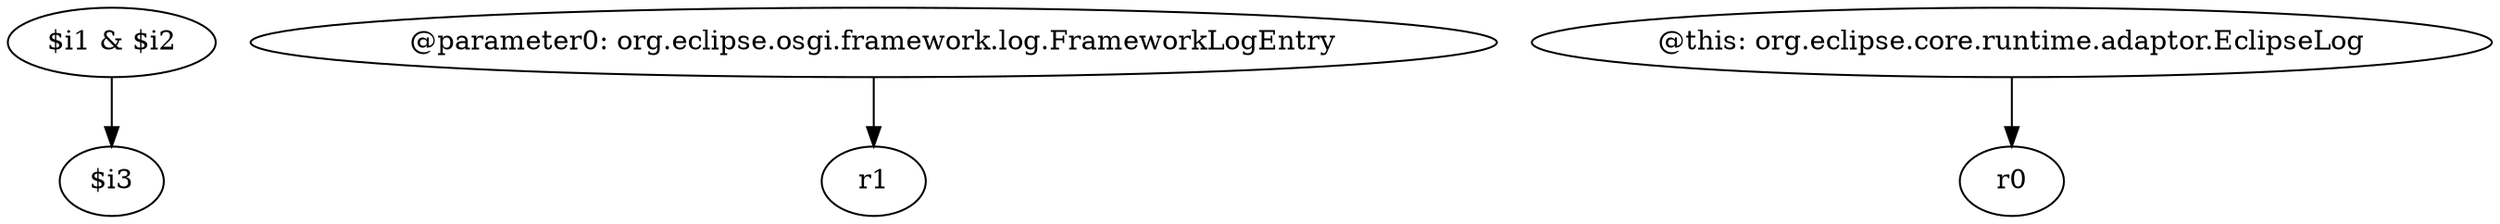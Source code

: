 digraph g {
0[label="$i1 & $i2"]
1[label="$i3"]
0->1[label=""]
2[label="@parameter0: org.eclipse.osgi.framework.log.FrameworkLogEntry"]
3[label="r1"]
2->3[label=""]
4[label="@this: org.eclipse.core.runtime.adaptor.EclipseLog"]
5[label="r0"]
4->5[label=""]
}